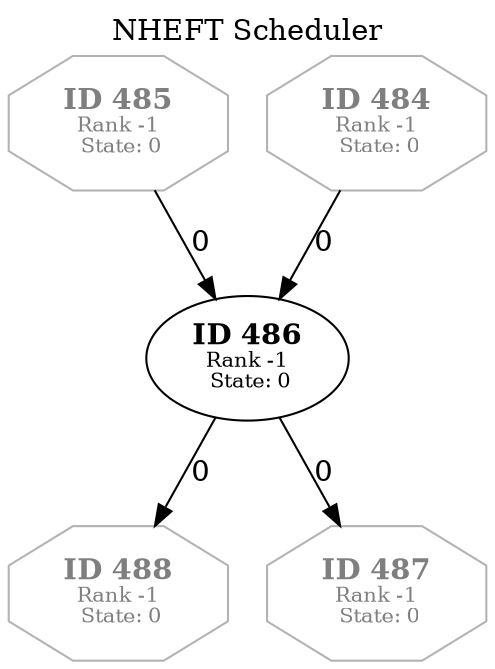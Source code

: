 // Generated in NHEFTScheduler
digraph TargetTaskGraph {
  labelloc="t";
  label="NHEFT Scheduler";
  V488 [label=<<B>ID 488</B><BR /><FONT POINT-SIZE="10">Rank -1<BR /> State: 0</FONT>> color=gray70 fontcolor=gray50 shape=octagon];
  V487 [label=<<B>ID 487</B><BR /><FONT POINT-SIZE="10">Rank -1<BR /> State: 0</FONT>> color=gray70 fontcolor=gray50 shape=octagon];
  V486 [label=<<B>ID 486</B><BR /><FONT POINT-SIZE="10">Rank -1<BR /> State: 0</FONT>>];
  V486 -> V487 [color="black" label=<0>];
  V486 -> V488 [color="black" label=<0>];
  V485 [label=<<B>ID 485</B><BR /><FONT POINT-SIZE="10">Rank -1<BR /> State: 0</FONT>> color=gray70 fontcolor=gray50 shape=octagon];
  V485 -> V486 [color="black" label=<0>];
  V484 [label=<<B>ID 484</B><BR /><FONT POINT-SIZE="10">Rank -1<BR /> State: 0</FONT>> color=gray70 fontcolor=gray50 shape=octagon];
  V484 -> V486 [color="black" label=<0>];
}
